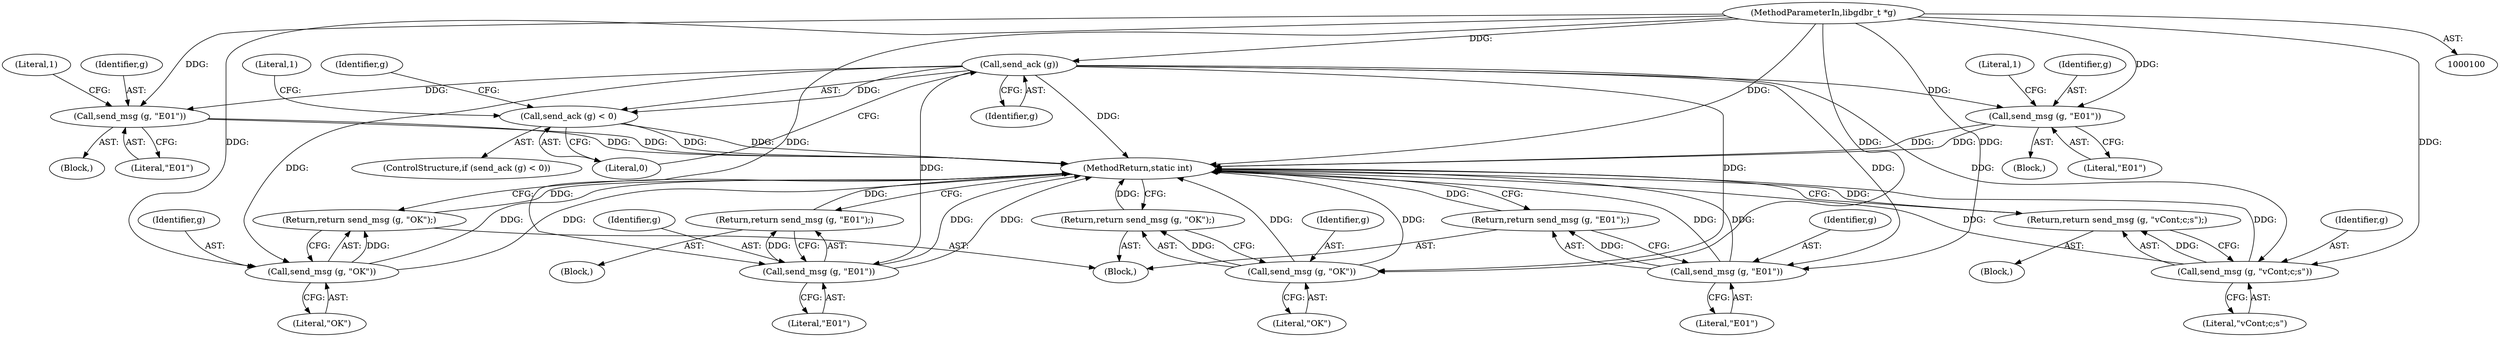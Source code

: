 digraph "0_radare2_796dd28aaa6b9fa76d99c42c4d5ff8b257cc2191@API" {
"1000111" [label="(Call,send_ack (g))"];
"1000101" [label="(MethodParameterIn,libgdbr_t *g)"];
"1000110" [label="(Call,send_ack (g) < 0)"];
"1000137" [label="(Call,send_msg (g, \"vCont;c;s\"))"];
"1000136" [label="(Return,return send_msg (g, \"vCont;c;s\");)"];
"1000151" [label="(Call,send_msg (g, \"E01\"))"];
"1000150" [label="(Return,return send_msg (g, \"E01\");)"];
"1000179" [label="(Call,send_msg (g, \"E01\"))"];
"1000186" [label="(Call,send_msg (g, \"OK\"))"];
"1000185" [label="(Return,return send_msg (g, \"OK\");)"];
"1000199" [label="(Call,send_msg (g, \"E01\"))"];
"1000206" [label="(Call,send_msg (g, \"OK\"))"];
"1000205" [label="(Return,return send_msg (g, \"OK\");)"];
"1000211" [label="(Call,send_msg (g, \"E01\"))"];
"1000210" [label="(Return,return send_msg (g, \"E01\");)"];
"1000204" [label="(Literal,1)"];
"1000151" [label="(Call,send_msg (g, \"E01\"))"];
"1000137" [label="(Call,send_msg (g, \"vCont;c;s\"))"];
"1000168" [label="(Block,)"];
"1000150" [label="(Return,return send_msg (g, \"E01\");)"];
"1000200" [label="(Identifier,g)"];
"1000186" [label="(Call,send_msg (g, \"OK\"))"];
"1000184" [label="(Literal,1)"];
"1000210" [label="(Return,return send_msg (g, \"E01\");)"];
"1000152" [label="(Identifier,g)"];
"1000212" [label="(Identifier,g)"];
"1000198" [label="(Block,)"];
"1000110" [label="(Call,send_ack (g) < 0)"];
"1000187" [label="(Identifier,g)"];
"1000211" [label="(Call,send_msg (g, \"E01\"))"];
"1000217" [label="(MethodReturn,static int)"];
"1000138" [label="(Identifier,g)"];
"1000178" [label="(Block,)"];
"1000205" [label="(Return,return send_msg (g, \"OK\");)"];
"1000201" [label="(Literal,\"E01\")"];
"1000117" [label="(Literal,1)"];
"1000213" [label="(Literal,\"E01\")"];
"1000135" [label="(Block,)"];
"1000121" [label="(Identifier,g)"];
"1000112" [label="(Identifier,g)"];
"1000111" [label="(Call,send_ack (g))"];
"1000101" [label="(MethodParameterIn,libgdbr_t *g)"];
"1000139" [label="(Literal,\"vCont;c;s\")"];
"1000206" [label="(Call,send_msg (g, \"OK\"))"];
"1000180" [label="(Identifier,g)"];
"1000149" [label="(Block,)"];
"1000113" [label="(Literal,0)"];
"1000153" [label="(Literal,\"E01\")"];
"1000109" [label="(ControlStructure,if (send_ack (g) < 0))"];
"1000188" [label="(Literal,\"OK\")"];
"1000208" [label="(Literal,\"OK\")"];
"1000179" [label="(Call,send_msg (g, \"E01\"))"];
"1000181" [label="(Literal,\"E01\")"];
"1000185" [label="(Return,return send_msg (g, \"OK\");)"];
"1000199" [label="(Call,send_msg (g, \"E01\"))"];
"1000207" [label="(Identifier,g)"];
"1000136" [label="(Return,return send_msg (g, \"vCont;c;s\");)"];
"1000111" -> "1000110"  [label="AST: "];
"1000111" -> "1000112"  [label="CFG: "];
"1000112" -> "1000111"  [label="AST: "];
"1000113" -> "1000111"  [label="CFG: "];
"1000111" -> "1000217"  [label="DDG: "];
"1000111" -> "1000110"  [label="DDG: "];
"1000101" -> "1000111"  [label="DDG: "];
"1000111" -> "1000137"  [label="DDG: "];
"1000111" -> "1000151"  [label="DDG: "];
"1000111" -> "1000179"  [label="DDG: "];
"1000111" -> "1000186"  [label="DDG: "];
"1000111" -> "1000199"  [label="DDG: "];
"1000111" -> "1000206"  [label="DDG: "];
"1000111" -> "1000211"  [label="DDG: "];
"1000101" -> "1000100"  [label="AST: "];
"1000101" -> "1000217"  [label="DDG: "];
"1000101" -> "1000137"  [label="DDG: "];
"1000101" -> "1000151"  [label="DDG: "];
"1000101" -> "1000179"  [label="DDG: "];
"1000101" -> "1000186"  [label="DDG: "];
"1000101" -> "1000199"  [label="DDG: "];
"1000101" -> "1000206"  [label="DDG: "];
"1000101" -> "1000211"  [label="DDG: "];
"1000110" -> "1000109"  [label="AST: "];
"1000110" -> "1000113"  [label="CFG: "];
"1000113" -> "1000110"  [label="AST: "];
"1000117" -> "1000110"  [label="CFG: "];
"1000121" -> "1000110"  [label="CFG: "];
"1000110" -> "1000217"  [label="DDG: "];
"1000110" -> "1000217"  [label="DDG: "];
"1000137" -> "1000136"  [label="AST: "];
"1000137" -> "1000139"  [label="CFG: "];
"1000138" -> "1000137"  [label="AST: "];
"1000139" -> "1000137"  [label="AST: "];
"1000136" -> "1000137"  [label="CFG: "];
"1000137" -> "1000217"  [label="DDG: "];
"1000137" -> "1000217"  [label="DDG: "];
"1000137" -> "1000136"  [label="DDG: "];
"1000136" -> "1000135"  [label="AST: "];
"1000217" -> "1000136"  [label="CFG: "];
"1000136" -> "1000217"  [label="DDG: "];
"1000151" -> "1000150"  [label="AST: "];
"1000151" -> "1000153"  [label="CFG: "];
"1000152" -> "1000151"  [label="AST: "];
"1000153" -> "1000151"  [label="AST: "];
"1000150" -> "1000151"  [label="CFG: "];
"1000151" -> "1000217"  [label="DDG: "];
"1000151" -> "1000217"  [label="DDG: "];
"1000151" -> "1000150"  [label="DDG: "];
"1000150" -> "1000149"  [label="AST: "];
"1000217" -> "1000150"  [label="CFG: "];
"1000150" -> "1000217"  [label="DDG: "];
"1000179" -> "1000178"  [label="AST: "];
"1000179" -> "1000181"  [label="CFG: "];
"1000180" -> "1000179"  [label="AST: "];
"1000181" -> "1000179"  [label="AST: "];
"1000184" -> "1000179"  [label="CFG: "];
"1000179" -> "1000217"  [label="DDG: "];
"1000179" -> "1000217"  [label="DDG: "];
"1000186" -> "1000185"  [label="AST: "];
"1000186" -> "1000188"  [label="CFG: "];
"1000187" -> "1000186"  [label="AST: "];
"1000188" -> "1000186"  [label="AST: "];
"1000185" -> "1000186"  [label="CFG: "];
"1000186" -> "1000217"  [label="DDG: "];
"1000186" -> "1000217"  [label="DDG: "];
"1000186" -> "1000185"  [label="DDG: "];
"1000185" -> "1000168"  [label="AST: "];
"1000217" -> "1000185"  [label="CFG: "];
"1000185" -> "1000217"  [label="DDG: "];
"1000199" -> "1000198"  [label="AST: "];
"1000199" -> "1000201"  [label="CFG: "];
"1000200" -> "1000199"  [label="AST: "];
"1000201" -> "1000199"  [label="AST: "];
"1000204" -> "1000199"  [label="CFG: "];
"1000199" -> "1000217"  [label="DDG: "];
"1000199" -> "1000217"  [label="DDG: "];
"1000206" -> "1000205"  [label="AST: "];
"1000206" -> "1000208"  [label="CFG: "];
"1000207" -> "1000206"  [label="AST: "];
"1000208" -> "1000206"  [label="AST: "];
"1000205" -> "1000206"  [label="CFG: "];
"1000206" -> "1000217"  [label="DDG: "];
"1000206" -> "1000217"  [label="DDG: "];
"1000206" -> "1000205"  [label="DDG: "];
"1000205" -> "1000168"  [label="AST: "];
"1000217" -> "1000205"  [label="CFG: "];
"1000205" -> "1000217"  [label="DDG: "];
"1000211" -> "1000210"  [label="AST: "];
"1000211" -> "1000213"  [label="CFG: "];
"1000212" -> "1000211"  [label="AST: "];
"1000213" -> "1000211"  [label="AST: "];
"1000210" -> "1000211"  [label="CFG: "];
"1000211" -> "1000217"  [label="DDG: "];
"1000211" -> "1000217"  [label="DDG: "];
"1000211" -> "1000210"  [label="DDG: "];
"1000210" -> "1000168"  [label="AST: "];
"1000217" -> "1000210"  [label="CFG: "];
"1000210" -> "1000217"  [label="DDG: "];
}
